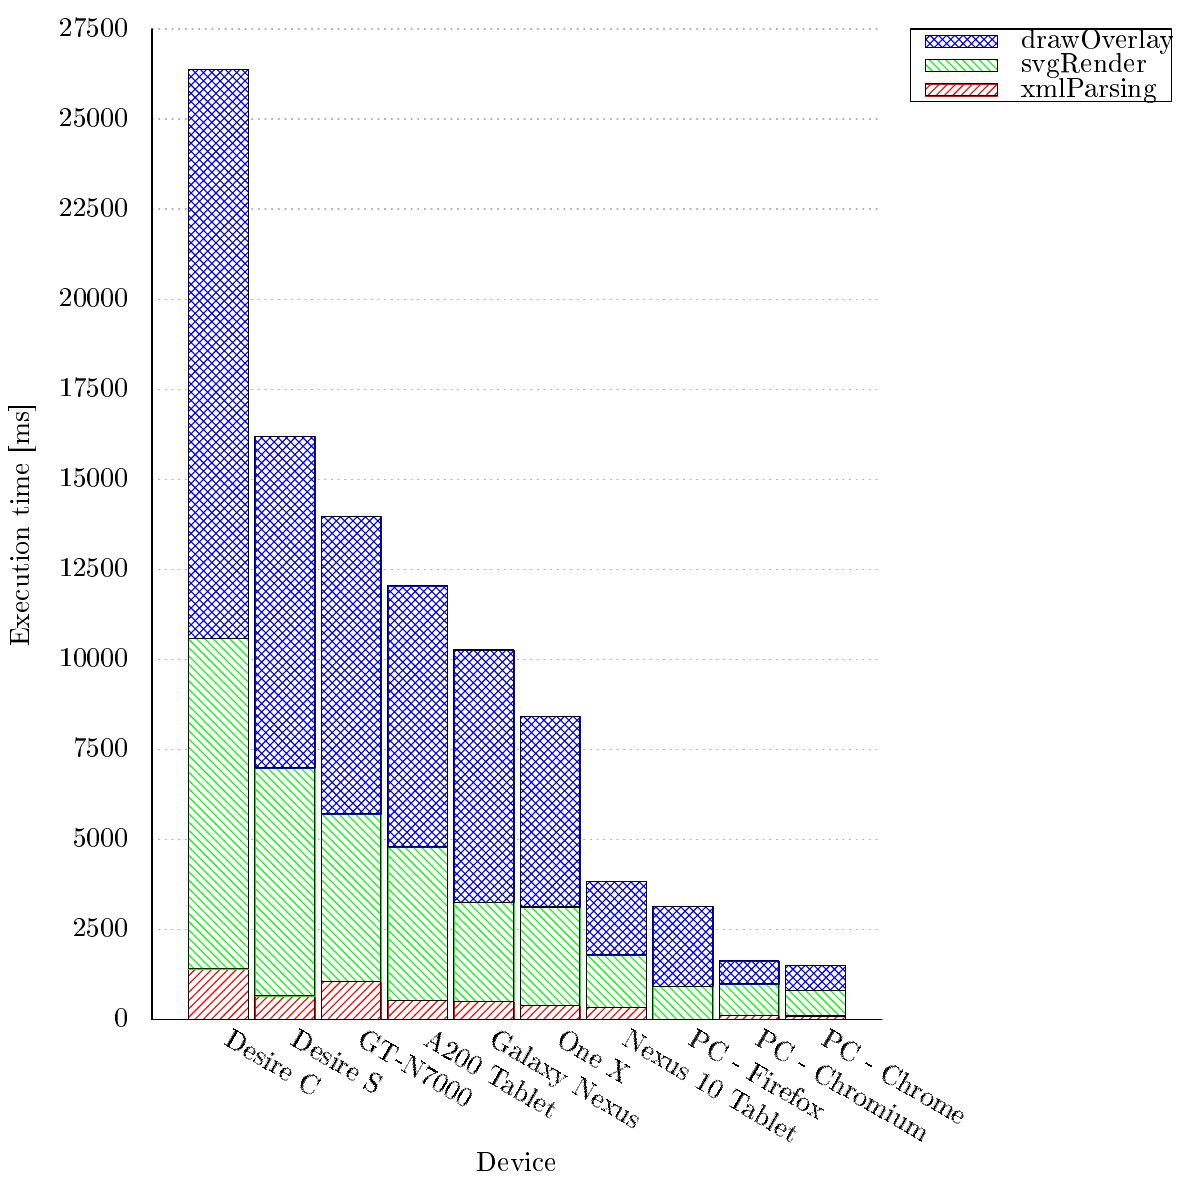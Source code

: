 \documentclass[10pt]{article}
\usepackage[T1]{fontenc}
\usepackage{textcomp}

\usepackage[utf8x]{inputenc}

\usepackage{gnuplot-lua-tikz}
\pagestyle{empty}
\usepackage[active,tightpage]{preview}
\PreviewEnvironment{tikzpicture}
\setlength\PreviewBorder{\gpbboxborder}
\begin{document}

\begin{tikzpicture}[gnuplot]
%% generated with GNUPLOT 4.7p0 (Lua 5.1; terminal rev. 99, script rev. 100)
%% 11.7.201 11:44:07
\path (0.000,0.000) rectangle (15.000,15.000);
\gpcolor{color=gp lt color axes}
\gpsetlinetype{gp lt axes}
\gpsetlinewidth{1.00}
\draw[gp path] (1.872,2.056)--(11.139,2.056);
\gpcolor{color=gp lt color border}
\node[gp node right] at (1.688,2.056) { 0};
\gpcolor{color=gp lt color axes}
\draw[gp path] (1.872,3.199)--(11.139,3.199);
\gpcolor{color=gp lt color border}
\node[gp node right] at (1.688,3.199) { 2500};
\gpcolor{color=gp lt color axes}
\draw[gp path] (1.872,4.342)--(11.139,4.342);
\gpcolor{color=gp lt color border}
\node[gp node right] at (1.688,4.342) { 5000};
\gpcolor{color=gp lt color axes}
\draw[gp path] (1.872,5.486)--(11.139,5.486);
\gpcolor{color=gp lt color border}
\node[gp node right] at (1.688,5.486) { 7500};
\gpcolor{color=gp lt color axes}
\draw[gp path] (1.872,6.629)--(11.139,6.629);
\gpcolor{color=gp lt color border}
\node[gp node right] at (1.688,6.629) { 10000};
\gpcolor{color=gp lt color axes}
\draw[gp path] (1.872,7.772)--(11.139,7.772);
\gpcolor{color=gp lt color border}
\node[gp node right] at (1.688,7.772) { 12500};
\gpcolor{color=gp lt color axes}
\draw[gp path] (1.872,8.915)--(11.139,8.915);
\gpcolor{color=gp lt color border}
\node[gp node right] at (1.688,8.915) { 15000};
\gpcolor{color=gp lt color axes}
\draw[gp path] (1.872,10.058)--(11.139,10.058);
\gpcolor{color=gp lt color border}
\node[gp node right] at (1.688,10.058) { 17500};
\gpcolor{color=gp lt color axes}
\draw[gp path] (1.872,11.201)--(11.139,11.201);
\gpcolor{color=gp lt color border}
\node[gp node right] at (1.688,11.201) { 20000};
\gpcolor{color=gp lt color axes}
\draw[gp path] (1.872,12.345)--(11.139,12.345);
\gpcolor{color=gp lt color border}
\node[gp node right] at (1.688,12.345) { 22500};
\gpcolor{color=gp lt color axes}
\draw[gp path] (1.872,13.488)--(11.139,13.488);
\gpcolor{color=gp lt color border}
\node[gp node right] at (1.688,13.488) { 25000};
\gpcolor{color=gp lt color axes}
\draw[gp path] (1.872,14.631)--(11.139,14.631);
\gpcolor{color=gp lt color border}
\node[gp node right] at (1.688,14.631) { 27500};
\node[gp node left,rotate=-30] at (2.714,1.872) {Desire C};
\node[gp node left,rotate=-30] at (3.557,1.872) {Desire S};
\node[gp node left,rotate=-30] at (4.399,1.872) {GT-N7000};
\node[gp node left,rotate=-30] at (5.242,1.872) {A200 Tablet};
\node[gp node left,rotate=-30] at (6.084,1.872) {Galaxy Nexus};
\node[gp node left,rotate=-30] at (6.927,1.872) {One X};
\node[gp node left,rotate=-30] at (7.769,1.872) {Nexus 10 Tablet};
\node[gp node left,rotate=-30] at (8.612,1.872) {PC - Firefox};
\node[gp node left,rotate=-30] at (9.454,1.872) {PC - Chromium};
\node[gp node left,rotate=-30] at (10.297,1.872) {PC - Chrome};
\gpsetlinetype{gp lt border}
\draw[gp path] (1.872,14.631)--(1.872,2.056)--(11.139,2.056);
\node[gp node center,rotate=-270] at (0.246,8.343) {Execution time [ms]};
\node[gp node center] at (6.505,0.215) {Device};
\draw[gp path] (11.507,13.707)--(11.507,14.631)--(14.815,14.631)--(14.815,13.707)--cycle;
\node[gp node left] at (12.791,14.477) {drawOverlay};
\def\gpfillpath{(11.691,14.400)--(12.607,14.400)--(12.607,14.554)--(11.691,14.554)--cycle}
\gpfill{color=gpbgfillcolor} \gpfillpath;
\gpfill{color=gp lt color 2,gp pattern 3,pattern color=.} \gpfillpath;
\gpsetlinetype{gp lt plot 2}
\draw[gp path] (11.691,14.400)--(12.607,14.400)--(12.607,14.554)--(11.691,14.554)--cycle;
\node[gp node left] at (12.791,14.169) {svgRender};
\def\gpfillpath{(11.691,14.092)--(12.607,14.092)--(12.607,14.246)--(11.691,14.246)--cycle}
\gpfill{color=gpbgfillcolor} \gpfillpath;
\gpfill{color=gp lt color 1,gp pattern 2,pattern color=.} \gpfillpath;
\gpsetlinetype{gp lt plot 1}
\draw[gp path] (11.691,14.092)--(12.607,14.092)--(12.607,14.246)--(11.691,14.246)--cycle;
\node[gp node left] at (12.791,13.861) {xmlParsing};
\def\gpfillpath{(11.691,13.784)--(12.607,13.784)--(12.607,13.938)--(11.691,13.938)--cycle}
\gpfill{color=gpbgfillcolor} \gpfillpath;
\gpfill{color=gp lt color 0,gp pattern 1,pattern color=.} \gpfillpath;
\gpsetlinetype{gp lt plot 0}
\draw[gp path] (11.691,13.784)--(12.607,13.784)--(12.607,13.938)--(11.691,13.938)--cycle;
\def\gpfillpath{(2.335,2.056)--(3.095,2.056)--(3.095,2.697)--(2.335,2.697)--cycle}
\gpfill{color=gpbgfillcolor} \gpfillpath;
\gpfill{color=gp lt color 0,gp pattern 1,pattern color=.} \gpfillpath;
\draw[gp path] (2.335,2.056)--(2.335,2.696)--(3.094,2.696)--(3.094,2.056)--cycle;
\def\gpfillpath{(2.335,2.696)--(3.095,2.696)--(3.095,6.895)--(2.335,6.895)--cycle}
\gpfill{color=gpbgfillcolor} \gpfillpath;
\gpfill{color=gp lt color 1,gp pattern 2,pattern color=.} \gpfillpath;
\draw[gp path] (2.335,2.696)--(2.335,6.894)--(3.094,6.894)--(3.094,2.696)--cycle;
\def\gpfillpath{(2.335,6.894)--(3.095,6.894)--(3.095,14.117)--(2.335,14.117)--cycle}
\gpfill{color=gpbgfillcolor} \gpfillpath;
\gpfill{color=gp lt color 2,gp pattern 3,pattern color=.} \gpfillpath;
\draw[gp path] (2.335,6.894)--(2.335,14.116)--(3.094,14.116)--(3.094,6.894)--cycle;
\def\gpfillpath{(3.178,2.056)--(3.937,2.056)--(3.937,2.354)--(3.178,2.354)--cycle}
\gpfill{color=gpbgfillcolor} \gpfillpath;
\gpfill{color=gp lt color 0,gp pattern 1,pattern color=.} \gpfillpath;
\gpsetlinetype{gp lt plot 1}
\draw[gp path] (3.178,2.056)--(3.178,2.353)--(3.936,2.353)--(3.936,2.056)--cycle;
\def\gpfillpath{(3.178,2.353)--(3.937,2.353)--(3.937,5.250)--(3.178,5.250)--cycle}
\gpfill{color=gpbgfillcolor} \gpfillpath;
\gpfill{color=gp lt color 1,gp pattern 2,pattern color=.} \gpfillpath;
\draw[gp path] (3.178,2.353)--(3.178,5.249)--(3.936,5.249)--(3.936,2.353)--cycle;
\def\gpfillpath{(3.178,5.249)--(3.937,5.249)--(3.937,9.459)--(3.178,9.459)--cycle}
\gpfill{color=gpbgfillcolor} \gpfillpath;
\gpfill{color=gp lt color 2,gp pattern 3,pattern color=.} \gpfillpath;
\draw[gp path] (3.178,5.249)--(3.178,9.458)--(3.936,9.458)--(3.936,5.249)--cycle;
\def\gpfillpath{(4.020,2.056)--(4.779,2.056)--(4.779,2.537)--(4.020,2.537)--cycle}
\gpfill{color=gpbgfillcolor} \gpfillpath;
\gpfill{color=gp lt color 0,gp pattern 1,pattern color=.} \gpfillpath;
\gpsetlinetype{gp lt plot 2}
\draw[gp path] (4.020,2.056)--(4.020,2.536)--(4.778,2.536)--(4.778,2.056)--cycle;
\def\gpfillpath{(4.020,2.536)--(4.779,2.536)--(4.779,4.668)--(4.020,4.668)--cycle}
\gpfill{color=gpbgfillcolor} \gpfillpath;
\gpfill{color=gp lt color 1,gp pattern 2,pattern color=.} \gpfillpath;
\draw[gp path] (4.020,2.536)--(4.020,4.667)--(4.778,4.667)--(4.778,2.536)--cycle;
\def\gpfillpath{(4.020,4.667)--(4.779,4.667)--(4.779,8.440)--(4.020,8.440)--cycle}
\gpfill{color=gpbgfillcolor} \gpfillpath;
\gpfill{color=gp lt color 2,gp pattern 3,pattern color=.} \gpfillpath;
\draw[gp path] (4.020,4.667)--(4.020,8.439)--(4.778,8.439)--(4.778,4.667)--cycle;
\def\gpfillpath{(4.863,2.056)--(5.622,2.056)--(5.622,2.295)--(4.863,2.295)--cycle}
\gpfill{color=gpbgfillcolor} \gpfillpath;
\gpfill{color=gp lt color 0,gp pattern 1,pattern color=.} \gpfillpath;
\gpsetlinetype{gp lt plot 3}
\draw[gp path] (4.863,2.056)--(4.863,2.294)--(5.621,2.294)--(5.621,2.056)--cycle;
\def\gpfillpath{(4.863,2.294)--(5.622,2.294)--(5.622,4.246)--(4.863,4.246)--cycle}
\gpfill{color=gpbgfillcolor} \gpfillpath;
\gpfill{color=gp lt color 1,gp pattern 2,pattern color=.} \gpfillpath;
\draw[gp path] (4.863,2.294)--(4.863,4.245)--(5.621,4.245)--(5.621,2.294)--cycle;
\def\gpfillpath{(4.863,4.245)--(5.622,4.245)--(5.622,7.563)--(4.863,7.563)--cycle}
\gpfill{color=gpbgfillcolor} \gpfillpath;
\gpfill{color=gp lt color 2,gp pattern 3,pattern color=.} \gpfillpath;
\draw[gp path] (4.863,4.245)--(4.863,7.562)--(5.621,7.562)--(5.621,4.245)--cycle;
\def\gpfillpath{(5.705,2.056)--(6.464,2.056)--(6.464,2.286)--(5.705,2.286)--cycle}
\gpfill{color=gpbgfillcolor} \gpfillpath;
\gpfill{color=gp lt color 0,gp pattern 1,pattern color=.} \gpfillpath;
\gpsetlinetype{gp lt plot 4}
\draw[gp path] (5.705,2.056)--(5.705,2.285)--(6.463,2.285)--(6.463,2.056)--cycle;
\def\gpfillpath{(5.705,2.285)--(6.464,2.285)--(6.464,3.541)--(5.705,3.541)--cycle}
\gpfill{color=gpbgfillcolor} \gpfillpath;
\gpfill{color=gp lt color 1,gp pattern 2,pattern color=.} \gpfillpath;
\draw[gp path] (5.705,2.285)--(5.705,3.540)--(6.463,3.540)--(6.463,2.285)--cycle;
\def\gpfillpath{(5.705,3.540)--(6.464,3.540)--(6.464,6.746)--(5.705,6.746)--cycle}
\gpfill{color=gpbgfillcolor} \gpfillpath;
\gpfill{color=gp lt color 2,gp pattern 3,pattern color=.} \gpfillpath;
\draw[gp path] (5.705,3.540)--(5.705,6.745)--(6.463,6.745)--(6.463,3.540)--cycle;
\def\gpfillpath{(6.548,2.056)--(7.307,2.056)--(7.307,2.235)--(6.548,2.235)--cycle}
\gpfill{color=gpbgfillcolor} \gpfillpath;
\gpfill{color=gp lt color 0,gp pattern 1,pattern color=.} \gpfillpath;
\gpsetlinetype{gp lt plot 5}
\draw[gp path] (6.548,2.056)--(6.548,2.234)--(7.306,2.234)--(7.306,2.056)--cycle;
\def\gpfillpath{(6.548,2.234)--(7.307,2.234)--(7.307,3.482)--(6.548,3.482)--cycle}
\gpfill{color=gpbgfillcolor} \gpfillpath;
\gpfill{color=gp lt color 1,gp pattern 2,pattern color=.} \gpfillpath;
\draw[gp path] (6.548,2.234)--(6.548,3.481)--(7.306,3.481)--(7.306,2.234)--cycle;
\def\gpfillpath{(6.548,3.481)--(7.307,3.481)--(7.307,5.906)--(6.548,5.906)--cycle}
\gpfill{color=gpbgfillcolor} \gpfillpath;
\gpfill{color=gp lt color 2,gp pattern 3,pattern color=.} \gpfillpath;
\draw[gp path] (6.548,3.481)--(6.548,5.905)--(7.306,5.905)--(7.306,3.481)--cycle;
\def\gpfillpath{(7.390,2.056)--(8.149,2.056)--(8.149,2.206)--(7.390,2.206)--cycle}
\gpfill{color=gpbgfillcolor} \gpfillpath;
\gpfill{color=gp lt color 0,gp pattern 1,pattern color=.} \gpfillpath;
\gpsetlinetype{gp lt plot 6}
\draw[gp path] (7.390,2.056)--(7.390,2.205)--(8.148,2.205)--(8.148,2.056)--cycle;
\def\gpfillpath{(7.390,2.205)--(8.149,2.205)--(8.149,2.876)--(7.390,2.876)--cycle}
\gpfill{color=gpbgfillcolor} \gpfillpath;
\gpfill{color=gp lt color 1,gp pattern 2,pattern color=.} \gpfillpath;
\draw[gp path] (7.390,2.205)--(7.390,2.875)--(8.148,2.875)--(8.148,2.205)--cycle;
\def\gpfillpath{(7.390,2.875)--(8.149,2.875)--(8.149,3.809)--(7.390,3.809)--cycle}
\gpfill{color=gpbgfillcolor} \gpfillpath;
\gpfill{color=gp lt color 2,gp pattern 3,pattern color=.} \gpfillpath;
\draw[gp path] (7.390,2.875)--(7.390,3.808)--(8.148,3.808)--(8.148,2.875)--cycle;
\def\gpfillpath{(8.233,2.056)--(8.992,2.056)--(8.992,2.475)--(8.233,2.475)--cycle}
\gpfill{color=gpbgfillcolor} \gpfillpath;
\gpfill{color=gp lt color 1,gp pattern 2,pattern color=.} \gpfillpath;
\gpsetlinetype{gp lt plot 7}
\draw[gp path] (8.233,2.056)--(8.233,2.474)--(8.991,2.474)--(8.991,2.056)--cycle;
\def\gpfillpath{(8.233,2.474)--(8.992,2.474)--(8.992,3.488)--(8.233,3.488)--cycle}
\gpfill{color=gpbgfillcolor} \gpfillpath;
\gpfill{color=gp lt color 2,gp pattern 3,pattern color=.} \gpfillpath;
\draw[gp path] (8.233,2.474)--(8.233,3.487)--(8.991,3.487)--(8.991,2.474)--cycle;
\def\gpfillpath{(9.075,2.056)--(9.834,2.056)--(9.834,2.106)--(9.075,2.106)--cycle}
\gpfill{color=gpbgfillcolor} \gpfillpath;
\gpfill{color=gp lt color 0,gp pattern 1,pattern color=.} \gpfillpath;
\gpsetlinetype{gp lt plot 0}
\draw[gp path] (9.075,2.056)--(9.075,2.105)--(9.833,2.105)--(9.833,2.056)--cycle;
\def\gpfillpath{(9.075,2.105)--(9.834,2.105)--(9.834,2.505)--(9.075,2.505)--cycle}
\gpfill{color=gpbgfillcolor} \gpfillpath;
\gpfill{color=gp lt color 1,gp pattern 2,pattern color=.} \gpfillpath;
\draw[gp path] (9.075,2.105)--(9.075,2.504)--(9.833,2.504)--(9.833,2.105)--cycle;
\def\gpfillpath{(9.075,2.504)--(9.834,2.504)--(9.834,2.798)--(9.075,2.798)--cycle}
\gpfill{color=gpbgfillcolor} \gpfillpath;
\gpfill{color=gp lt color 2,gp pattern 3,pattern color=.} \gpfillpath;
\draw[gp path] (9.075,2.504)--(9.075,2.797)--(9.833,2.797)--(9.833,2.504)--cycle;
\def\gpfillpath{(9.917,2.056)--(10.677,2.056)--(10.677,2.098)--(9.917,2.098)--cycle}
\gpfill{color=gpbgfillcolor} \gpfillpath;
\gpfill{color=gp lt color 0,gp pattern 1,pattern color=.} \gpfillpath;
\gpsetlinetype{gp lt plot 1}
\draw[gp path] (9.917,2.056)--(9.917,2.097)--(10.676,2.097)--(10.676,2.056)--cycle;
\def\gpfillpath{(9.917,2.097)--(10.677,2.097)--(10.677,2.427)--(9.917,2.427)--cycle}
\gpfill{color=gpbgfillcolor} \gpfillpath;
\gpfill{color=gp lt color 1,gp pattern 2,pattern color=.} \gpfillpath;
\draw[gp path] (9.917,2.097)--(9.917,2.426)--(10.676,2.426)--(10.676,2.097)--cycle;
\def\gpfillpath{(9.917,2.426)--(10.677,2.426)--(10.677,2.741)--(9.917,2.741)--cycle}
\gpfill{color=gpbgfillcolor} \gpfillpath;
\gpfill{color=gp lt color 2,gp pattern 3,pattern color=.} \gpfillpath;
\draw[gp path] (9.917,2.426)--(9.917,2.740)--(10.676,2.740)--(10.676,2.426)--cycle;
\gpsetlinetype{gp lt border}
\draw[gp path] (1.872,14.631)--(1.872,2.056)--(11.139,2.056);
%% coordinates of the plot area
\gpdefrectangularnode{gp plot 1}{\pgfpoint{1.872cm}{2.056cm}}{\pgfpoint{11.139cm}{14.631cm}}
\end{tikzpicture}
%% gnuplot variables
\end{document}
